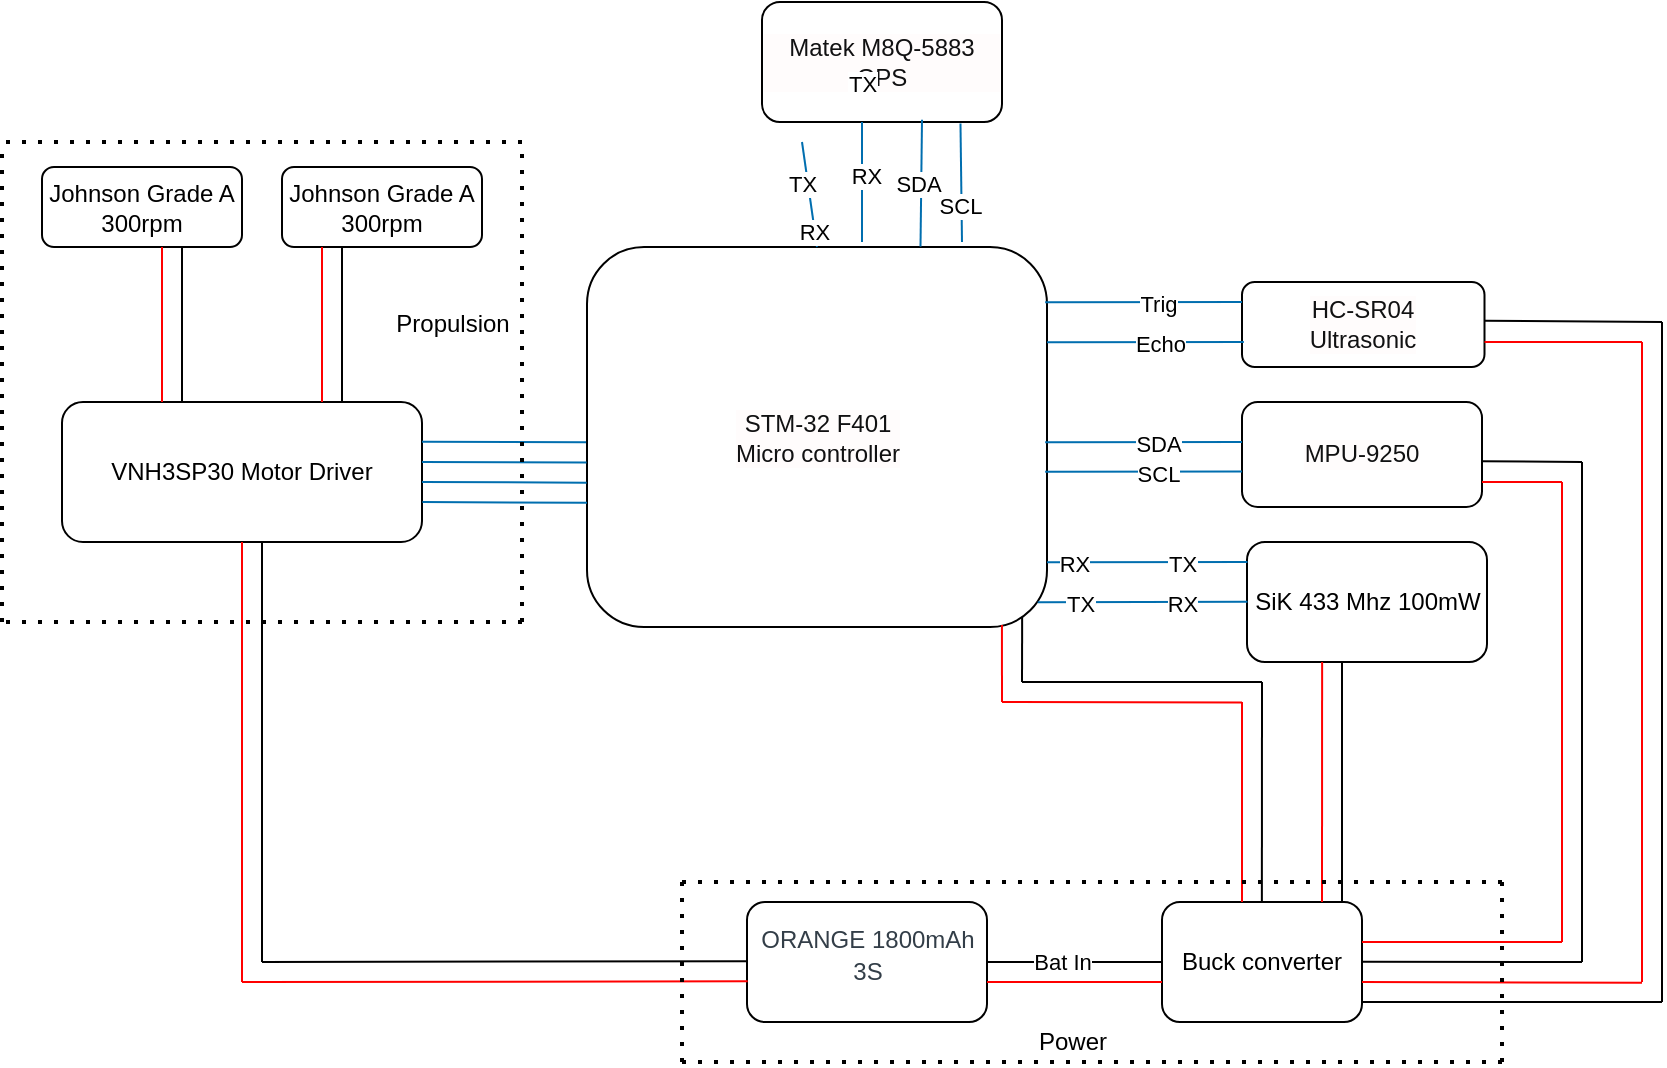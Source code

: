 <mxfile version="18.0.0" type="github">
  <diagram id="B095lPG-_4MU9BpSfTT3" name="Page-1">
    <mxGraphModel dx="1311" dy="267" grid="1" gridSize="10" guides="1" tooltips="1" connect="1" arrows="1" fold="1" page="1" pageScale="1" pageWidth="850" pageHeight="1100" math="0" shadow="0">
      <root>
        <mxCell id="0" />
        <mxCell id="1" parent="0" />
        <mxCell id="tK23bqZ6_Czorj_P_Bk--1" value="&lt;p style=&quot;box-sizing: border-box ; margin-top: 0px ; margin-bottom: 0.48em ; line-height: 1.28em ; color: rgb(51 , 62 , 72)&quot;&gt;&lt;font style=&quot;line-height: 1.2 ; font-size: 12px&quot;&gt;ORANGE 1800mAh 3S&lt;/font&gt;&lt;/p&gt;" style="rounded=1;whiteSpace=wrap;html=1;rotation=0;" parent="1" vertex="1">
          <mxGeometry x="272.5" y="460" width="120" height="60" as="geometry" />
        </mxCell>
        <mxCell id="tK23bqZ6_Czorj_P_Bk--5" value="Buck converter" style="rounded=1;whiteSpace=wrap;html=1;align=center;" parent="1" vertex="1">
          <mxGeometry x="480" y="460" width="100" height="60" as="geometry" />
        </mxCell>
        <mxCell id="oFGuDimC3X801ONUyDSJ-3" value="STM-32 F401&lt;br&gt;Micro controller" style="rounded=1;whiteSpace=wrap;html=1;labelBackgroundColor=#FFFCFC;fontColor=#111112;" vertex="1" parent="1">
          <mxGeometry x="192.5" y="132.5" width="230" height="190" as="geometry" />
        </mxCell>
        <mxCell id="oFGuDimC3X801ONUyDSJ-4" value="HC-SR04&lt;br&gt;Ultrasonic" style="rounded=1;whiteSpace=wrap;html=1;labelBackgroundColor=#FFFCFC;fontColor=#111112;" vertex="1" parent="1">
          <mxGeometry x="520" y="150" width="121.25" height="42.5" as="geometry" />
        </mxCell>
        <mxCell id="oFGuDimC3X801ONUyDSJ-5" value="MPU-9250" style="rounded=1;whiteSpace=wrap;html=1;labelBackgroundColor=#FFFCFC;fontColor=#111112;" vertex="1" parent="1">
          <mxGeometry x="520" y="210" width="120" height="52.5" as="geometry" />
        </mxCell>
        <mxCell id="oFGuDimC3X801ONUyDSJ-6" value="Matek M8Q-5883 GPS" style="rounded=1;whiteSpace=wrap;html=1;labelBackgroundColor=#FFFCFC;fontColor=#111112;" vertex="1" parent="1">
          <mxGeometry x="280" y="10" width="120" height="60" as="geometry" />
        </mxCell>
        <mxCell id="oFGuDimC3X801ONUyDSJ-7" value="VNH3SP30 Motor Driver" style="rounded=1;whiteSpace=wrap;html=1;" vertex="1" parent="1">
          <mxGeometry x="-70" y="210" width="180" height="70" as="geometry" />
        </mxCell>
        <mxCell id="oFGuDimC3X801ONUyDSJ-8" value="Johnson Grade A 300rpm" style="rounded=1;whiteSpace=wrap;html=1;" vertex="1" parent="1">
          <mxGeometry x="40" y="92.5" width="100" height="40" as="geometry" />
        </mxCell>
        <mxCell id="oFGuDimC3X801ONUyDSJ-14" value="RX" style="endArrow=none;html=1;rounded=0;fillColor=#1ba1e2;strokeColor=#006EAF;exitX=0.5;exitY=0;exitDx=0;exitDy=0;" edge="1" parent="1" source="oFGuDimC3X801ONUyDSJ-3">
          <mxGeometry x="-0.7" width="50" height="50" relative="1" as="geometry">
            <mxPoint x="306.5" y="122.5" as="sourcePoint" />
            <mxPoint x="300" y="80" as="targetPoint" />
            <mxPoint as="offset" />
          </mxGeometry>
        </mxCell>
        <mxCell id="oFGuDimC3X801ONUyDSJ-73" value="TX" style="edgeLabel;html=1;align=center;verticalAlign=middle;resizable=0;points=[];" vertex="1" connectable="0" parent="oFGuDimC3X801ONUyDSJ-14">
          <mxGeometry x="0.587" relative="1" as="geometry">
            <mxPoint x="-2" y="10" as="offset" />
          </mxGeometry>
        </mxCell>
        <mxCell id="oFGuDimC3X801ONUyDSJ-15" value="Johnson Grade A 300rpm" style="rounded=1;whiteSpace=wrap;html=1;" vertex="1" parent="1">
          <mxGeometry x="-80" y="92.5" width="100" height="40" as="geometry" />
        </mxCell>
        <mxCell id="oFGuDimC3X801ONUyDSJ-16" value="SiK 433 Mhz 100mW" style="rounded=1;whiteSpace=wrap;html=1;" vertex="1" parent="1">
          <mxGeometry x="522.5" y="280" width="120" height="60" as="geometry" />
        </mxCell>
        <mxCell id="oFGuDimC3X801ONUyDSJ-24" value="" style="endArrow=none;html=1;rounded=0;strokeColor=#FF0000;" edge="1" parent="1">
          <mxGeometry width="50" height="50" relative="1" as="geometry">
            <mxPoint x="20" y="500" as="sourcePoint" />
            <mxPoint x="20" y="280" as="targetPoint" />
          </mxGeometry>
        </mxCell>
        <mxCell id="oFGuDimC3X801ONUyDSJ-25" value="" style="endArrow=none;html=1;rounded=0;strokeColor=#FF0000;entryX=0.003;entryY=0.661;entryDx=0;entryDy=0;entryPerimeter=0;" edge="1" parent="1" target="tK23bqZ6_Czorj_P_Bk--1">
          <mxGeometry width="50" height="50" relative="1" as="geometry">
            <mxPoint x="20" y="500" as="sourcePoint" />
            <mxPoint x="270" y="500" as="targetPoint" />
          </mxGeometry>
        </mxCell>
        <mxCell id="oFGuDimC3X801ONUyDSJ-26" value="" style="endArrow=none;html=1;rounded=0;strokeColor=#FF0000;entryX=0;entryY=0.667;entryDx=0;entryDy=0;entryPerimeter=0;" edge="1" parent="1" target="tK23bqZ6_Czorj_P_Bk--5">
          <mxGeometry width="50" height="50" relative="1" as="geometry">
            <mxPoint x="392.5" y="500" as="sourcePoint" />
            <mxPoint x="442.5" y="450" as="targetPoint" />
          </mxGeometry>
        </mxCell>
        <mxCell id="oFGuDimC3X801ONUyDSJ-27" value="" style="endArrow=none;html=1;rounded=0;strokeColor=#FF0000;entryX=0.313;entryY=1;entryDx=0;entryDy=0;entryPerimeter=0;" edge="1" parent="1" target="oFGuDimC3X801ONUyDSJ-16">
          <mxGeometry width="50" height="50" relative="1" as="geometry">
            <mxPoint x="560" y="460.0" as="sourcePoint" />
            <mxPoint x="565" y="350.59" as="targetPoint" />
          </mxGeometry>
        </mxCell>
        <mxCell id="oFGuDimC3X801ONUyDSJ-28" value="" style="endArrow=none;html=1;rounded=0;strokeColor=#FF0000;" edge="1" parent="1">
          <mxGeometry width="50" height="50" relative="1" as="geometry">
            <mxPoint x="680" y="480" as="sourcePoint" />
            <mxPoint x="680" y="250" as="targetPoint" />
          </mxGeometry>
        </mxCell>
        <mxCell id="oFGuDimC3X801ONUyDSJ-29" value="" style="endArrow=none;html=1;rounded=0;strokeColor=#FF0000;" edge="1" parent="1">
          <mxGeometry width="50" height="50" relative="1" as="geometry">
            <mxPoint x="580" y="480.0" as="sourcePoint" />
            <mxPoint x="680" y="480" as="targetPoint" />
          </mxGeometry>
        </mxCell>
        <mxCell id="oFGuDimC3X801ONUyDSJ-30" value="" style="endArrow=none;html=1;rounded=0;strokeColor=#FF0000;" edge="1" parent="1">
          <mxGeometry width="50" height="50" relative="1" as="geometry">
            <mxPoint x="640" y="250" as="sourcePoint" />
            <mxPoint x="680" y="250" as="targetPoint" />
          </mxGeometry>
        </mxCell>
        <mxCell id="oFGuDimC3X801ONUyDSJ-31" value="" style="endArrow=none;html=1;rounded=0;strokeColor=#FF0000;" edge="1" parent="1">
          <mxGeometry width="50" height="50" relative="1" as="geometry">
            <mxPoint x="720" y="500" as="sourcePoint" />
            <mxPoint x="720" y="180" as="targetPoint" />
          </mxGeometry>
        </mxCell>
        <mxCell id="oFGuDimC3X801ONUyDSJ-32" value="" style="endArrow=none;html=1;rounded=0;strokeColor=#FF0000;" edge="1" parent="1">
          <mxGeometry width="50" height="50" relative="1" as="geometry">
            <mxPoint x="641.25" y="180" as="sourcePoint" />
            <mxPoint x="720" y="180" as="targetPoint" />
          </mxGeometry>
        </mxCell>
        <mxCell id="oFGuDimC3X801ONUyDSJ-33" value="" style="endArrow=none;html=1;rounded=0;strokeColor=#FF0000;" edge="1" parent="1">
          <mxGeometry width="50" height="50" relative="1" as="geometry">
            <mxPoint x="580" y="500.0" as="sourcePoint" />
            <mxPoint x="720" y="500.37" as="targetPoint" />
          </mxGeometry>
        </mxCell>
        <mxCell id="oFGuDimC3X801ONUyDSJ-34" value="" style="endArrow=none;html=1;rounded=0;strokeColor=#000000;" edge="1" parent="1">
          <mxGeometry width="50" height="50" relative="1" as="geometry">
            <mxPoint x="580" y="510" as="sourcePoint" />
            <mxPoint x="730" y="510" as="targetPoint" />
          </mxGeometry>
        </mxCell>
        <mxCell id="oFGuDimC3X801ONUyDSJ-36" value="" style="endArrow=none;html=1;rounded=0;strokeColor=#000000;" edge="1" parent="1">
          <mxGeometry width="50" height="50" relative="1" as="geometry">
            <mxPoint x="730" y="510.0" as="sourcePoint" />
            <mxPoint x="730" y="170" as="targetPoint" />
          </mxGeometry>
        </mxCell>
        <mxCell id="oFGuDimC3X801ONUyDSJ-37" value="" style="endArrow=none;html=1;rounded=0;strokeColor=#000000;exitX=1.001;exitY=0.457;exitDx=0;exitDy=0;exitPerimeter=0;" edge="1" parent="1" source="oFGuDimC3X801ONUyDSJ-4">
          <mxGeometry width="50" height="50" relative="1" as="geometry">
            <mxPoint x="641.25" y="171.2" as="sourcePoint" />
            <mxPoint x="730" y="170" as="targetPoint" />
          </mxGeometry>
        </mxCell>
        <mxCell id="oFGuDimC3X801ONUyDSJ-38" value="" style="endArrow=none;html=1;rounded=0;strokeColor=#000000;" edge="1" parent="1">
          <mxGeometry width="50" height="50" relative="1" as="geometry">
            <mxPoint x="580" y="489.86" as="sourcePoint" />
            <mxPoint x="690" y="490" as="targetPoint" />
          </mxGeometry>
        </mxCell>
        <mxCell id="oFGuDimC3X801ONUyDSJ-39" value="" style="endArrow=none;html=1;rounded=0;strokeColor=#000000;" edge="1" parent="1">
          <mxGeometry width="50" height="50" relative="1" as="geometry">
            <mxPoint x="690" y="490" as="sourcePoint" />
            <mxPoint x="690" y="240" as="targetPoint" />
          </mxGeometry>
        </mxCell>
        <mxCell id="oFGuDimC3X801ONUyDSJ-40" value="" style="endArrow=none;html=1;rounded=0;strokeColor=#000000;exitX=1.001;exitY=0.565;exitDx=0;exitDy=0;exitPerimeter=0;" edge="1" parent="1" source="oFGuDimC3X801ONUyDSJ-5">
          <mxGeometry width="50" height="50" relative="1" as="geometry">
            <mxPoint x="650" y="240" as="sourcePoint" />
            <mxPoint x="690" y="240" as="targetPoint" />
          </mxGeometry>
        </mxCell>
        <mxCell id="oFGuDimC3X801ONUyDSJ-41" value="" style="endArrow=none;html=1;rounded=0;strokeColor=#000000;" edge="1" parent="1">
          <mxGeometry width="50" height="50" relative="1" as="geometry">
            <mxPoint x="570.0" y="460" as="sourcePoint" />
            <mxPoint x="570" y="340" as="targetPoint" />
          </mxGeometry>
        </mxCell>
        <mxCell id="oFGuDimC3X801ONUyDSJ-42" value="" style="endArrow=none;html=1;rounded=0;strokeColor=#000000;entryX=0;entryY=0.5;entryDx=0;entryDy=0;exitX=1;exitY=0.5;exitDx=0;exitDy=0;" edge="1" parent="1" source="tK23bqZ6_Czorj_P_Bk--1" target="tK23bqZ6_Czorj_P_Bk--5">
          <mxGeometry width="50" height="50" relative="1" as="geometry">
            <mxPoint x="400" y="490" as="sourcePoint" />
            <mxPoint x="470" y="490" as="targetPoint" />
          </mxGeometry>
        </mxCell>
        <mxCell id="oFGuDimC3X801ONUyDSJ-76" value="Bat In" style="edgeLabel;html=1;align=center;verticalAlign=middle;resizable=0;points=[];" vertex="1" connectable="0" parent="oFGuDimC3X801ONUyDSJ-42">
          <mxGeometry x="0.113" y="1" relative="1" as="geometry">
            <mxPoint x="-11" y="1" as="offset" />
          </mxGeometry>
        </mxCell>
        <mxCell id="oFGuDimC3X801ONUyDSJ-43" value="" style="endArrow=none;html=1;rounded=0;strokeColor=#000000;entryX=0;entryY=0.5;entryDx=0;entryDy=0;" edge="1" parent="1">
          <mxGeometry width="50" height="50" relative="1" as="geometry">
            <mxPoint x="30" y="490" as="sourcePoint" />
            <mxPoint x="272.5" y="489.63" as="targetPoint" />
          </mxGeometry>
        </mxCell>
        <mxCell id="oFGuDimC3X801ONUyDSJ-44" value="" style="endArrow=none;html=1;rounded=0;strokeColor=#000000;" edge="1" parent="1">
          <mxGeometry width="50" height="50" relative="1" as="geometry">
            <mxPoint x="30" y="490" as="sourcePoint" />
            <mxPoint x="30" y="280" as="targetPoint" />
          </mxGeometry>
        </mxCell>
        <mxCell id="oFGuDimC3X801ONUyDSJ-45" value="" style="endArrow=none;html=1;rounded=0;strokeColor=#000000;" edge="1" parent="1">
          <mxGeometry width="50" height="50" relative="1" as="geometry">
            <mxPoint x="-10" y="210" as="sourcePoint" />
            <mxPoint x="-10" y="132.5" as="targetPoint" />
          </mxGeometry>
        </mxCell>
        <mxCell id="oFGuDimC3X801ONUyDSJ-46" value="" style="endArrow=none;html=1;rounded=0;strokeColor=#FF0000;" edge="1" parent="1">
          <mxGeometry width="50" height="50" relative="1" as="geometry">
            <mxPoint x="-20" y="210" as="sourcePoint" />
            <mxPoint x="-20" y="132.5" as="targetPoint" />
          </mxGeometry>
        </mxCell>
        <mxCell id="oFGuDimC3X801ONUyDSJ-47" value="" style="endArrow=none;html=1;rounded=0;strokeColor=#FF0000;" edge="1" parent="1">
          <mxGeometry width="50" height="50" relative="1" as="geometry">
            <mxPoint x="60" y="210" as="sourcePoint" />
            <mxPoint x="60" y="132.5" as="targetPoint" />
          </mxGeometry>
        </mxCell>
        <mxCell id="oFGuDimC3X801ONUyDSJ-48" value="" style="endArrow=none;html=1;rounded=0;strokeColor=#000000;" edge="1" parent="1">
          <mxGeometry width="50" height="50" relative="1" as="geometry">
            <mxPoint x="70" y="210" as="sourcePoint" />
            <mxPoint x="70" y="132.5" as="targetPoint" />
          </mxGeometry>
        </mxCell>
        <mxCell id="oFGuDimC3X801ONUyDSJ-54" value="" style="endArrow=none;html=1;rounded=0;strokeColor=#006EAF;exitX=0.996;exitY=0.514;exitDx=0;exitDy=0;exitPerimeter=0;fillColor=#1ba1e2;" edge="1" parent="1" source="oFGuDimC3X801ONUyDSJ-3">
          <mxGeometry width="50" height="50" relative="1" as="geometry">
            <mxPoint x="440" y="230" as="sourcePoint" />
            <mxPoint x="520" y="230" as="targetPoint" />
          </mxGeometry>
        </mxCell>
        <mxCell id="oFGuDimC3X801ONUyDSJ-55" value="SDA" style="edgeLabel;html=1;align=center;verticalAlign=middle;resizable=0;points=[];" vertex="1" connectable="0" parent="oFGuDimC3X801ONUyDSJ-54">
          <mxGeometry x="0.148" y="-1" relative="1" as="geometry">
            <mxPoint as="offset" />
          </mxGeometry>
        </mxCell>
        <mxCell id="oFGuDimC3X801ONUyDSJ-57" value="" style="endArrow=none;html=1;rounded=0;strokeColor=#006EAF;exitX=0.996;exitY=0.514;exitDx=0;exitDy=0;exitPerimeter=0;fillColor=#1ba1e2;" edge="1" parent="1">
          <mxGeometry width="50" height="50" relative="1" as="geometry">
            <mxPoint x="421.58" y="244.92" as="sourcePoint" />
            <mxPoint x="520" y="244.76" as="targetPoint" />
          </mxGeometry>
        </mxCell>
        <mxCell id="oFGuDimC3X801ONUyDSJ-58" value="SCL" style="edgeLabel;html=1;align=center;verticalAlign=middle;resizable=0;points=[];" vertex="1" connectable="0" parent="oFGuDimC3X801ONUyDSJ-57">
          <mxGeometry x="0.148" y="-1" relative="1" as="geometry">
            <mxPoint as="offset" />
          </mxGeometry>
        </mxCell>
        <mxCell id="oFGuDimC3X801ONUyDSJ-59" value="" style="endArrow=none;html=1;rounded=0;strokeColor=#006EAF;exitX=0.996;exitY=0.514;exitDx=0;exitDy=0;exitPerimeter=0;fillColor=#1ba1e2;entryX=0.002;entryY=0.166;entryDx=0;entryDy=0;entryPerimeter=0;" edge="1" parent="1" target="oFGuDimC3X801ONUyDSJ-16">
          <mxGeometry width="50" height="50" relative="1" as="geometry">
            <mxPoint x="422.5" y="290.16" as="sourcePoint" />
            <mxPoint x="520" y="290" as="targetPoint" />
          </mxGeometry>
        </mxCell>
        <mxCell id="oFGuDimC3X801ONUyDSJ-60" value="TX" style="edgeLabel;html=1;align=center;verticalAlign=middle;resizable=0;points=[];" vertex="1" connectable="0" parent="oFGuDimC3X801ONUyDSJ-59">
          <mxGeometry x="0.148" y="-1" relative="1" as="geometry">
            <mxPoint x="10" as="offset" />
          </mxGeometry>
        </mxCell>
        <mxCell id="oFGuDimC3X801ONUyDSJ-66" value="RX" style="edgeLabel;html=1;align=center;verticalAlign=middle;resizable=0;points=[];" vertex="1" connectable="0" parent="oFGuDimC3X801ONUyDSJ-59">
          <mxGeometry x="-0.731" y="-1" relative="1" as="geometry">
            <mxPoint as="offset" />
          </mxGeometry>
        </mxCell>
        <mxCell id="oFGuDimC3X801ONUyDSJ-61" value="" style="endArrow=none;html=1;rounded=0;strokeColor=#006EAF;exitX=0.996;exitY=0.514;exitDx=0;exitDy=0;exitPerimeter=0;fillColor=#1ba1e2;" edge="1" parent="1">
          <mxGeometry width="50" height="50" relative="1" as="geometry">
            <mxPoint x="421.58" y="160.16" as="sourcePoint" />
            <mxPoint x="520" y="160.0" as="targetPoint" />
          </mxGeometry>
        </mxCell>
        <mxCell id="oFGuDimC3X801ONUyDSJ-62" value="Trig" style="edgeLabel;html=1;align=center;verticalAlign=middle;resizable=0;points=[];" vertex="1" connectable="0" parent="oFGuDimC3X801ONUyDSJ-61">
          <mxGeometry x="0.148" y="-1" relative="1" as="geometry">
            <mxPoint as="offset" />
          </mxGeometry>
        </mxCell>
        <mxCell id="oFGuDimC3X801ONUyDSJ-63" value="" style="endArrow=none;html=1;rounded=0;strokeColor=#006EAF;exitX=0.996;exitY=0.514;exitDx=0;exitDy=0;exitPerimeter=0;fillColor=#1ba1e2;" edge="1" parent="1">
          <mxGeometry width="50" height="50" relative="1" as="geometry">
            <mxPoint x="422.5" y="180.16" as="sourcePoint" />
            <mxPoint x="520.92" y="180.0" as="targetPoint" />
          </mxGeometry>
        </mxCell>
        <mxCell id="oFGuDimC3X801ONUyDSJ-64" value="Echo" style="edgeLabel;html=1;align=center;verticalAlign=middle;resizable=0;points=[];" vertex="1" connectable="0" parent="oFGuDimC3X801ONUyDSJ-63">
          <mxGeometry x="0.148" y="-1" relative="1" as="geometry">
            <mxPoint as="offset" />
          </mxGeometry>
        </mxCell>
        <mxCell id="oFGuDimC3X801ONUyDSJ-67" value="" style="endArrow=none;html=1;rounded=0;strokeColor=#006EAF;fillColor=#1ba1e2;entryX=0.002;entryY=0.166;entryDx=0;entryDy=0;entryPerimeter=0;exitX=0.98;exitY=0.935;exitDx=0;exitDy=0;exitPerimeter=0;" edge="1" parent="1" source="oFGuDimC3X801ONUyDSJ-3">
          <mxGeometry width="50" height="50" relative="1" as="geometry">
            <mxPoint x="420" y="310" as="sourcePoint" />
            <mxPoint x="522.74" y="309.84" as="targetPoint" />
          </mxGeometry>
        </mxCell>
        <mxCell id="oFGuDimC3X801ONUyDSJ-68" value="TX" style="edgeLabel;html=1;align=center;verticalAlign=middle;resizable=0;points=[];" vertex="1" connectable="0" parent="oFGuDimC3X801ONUyDSJ-67">
          <mxGeometry x="0.148" y="-1" relative="1" as="geometry">
            <mxPoint x="-39" as="offset" />
          </mxGeometry>
        </mxCell>
        <mxCell id="oFGuDimC3X801ONUyDSJ-69" value="RX" style="edgeLabel;html=1;align=center;verticalAlign=middle;resizable=0;points=[];" vertex="1" connectable="0" parent="oFGuDimC3X801ONUyDSJ-67">
          <mxGeometry x="-0.731" y="-1" relative="1" as="geometry">
            <mxPoint x="58" as="offset" />
          </mxGeometry>
        </mxCell>
        <mxCell id="oFGuDimC3X801ONUyDSJ-74" value="RX" style="endArrow=none;html=1;rounded=0;fillColor=#1ba1e2;strokeColor=#006EAF;" edge="1" parent="1">
          <mxGeometry x="0.1" y="-2" width="50" height="50" relative="1" as="geometry">
            <mxPoint x="330" y="130" as="sourcePoint" />
            <mxPoint x="330" y="70" as="targetPoint" />
            <mxPoint as="offset" />
          </mxGeometry>
        </mxCell>
        <mxCell id="oFGuDimC3X801ONUyDSJ-75" value="TX" style="edgeLabel;html=1;align=center;verticalAlign=middle;resizable=0;points=[];" vertex="1" connectable="0" parent="oFGuDimC3X801ONUyDSJ-74">
          <mxGeometry x="0.587" relative="1" as="geometry">
            <mxPoint y="-32" as="offset" />
          </mxGeometry>
        </mxCell>
        <mxCell id="oFGuDimC3X801ONUyDSJ-77" value="" style="endArrow=none;html=1;rounded=0;strokeColor=#006EAF;entryX=0;entryY=0.673;entryDx=0;entryDy=0;entryPerimeter=0;exitX=1.001;exitY=0.715;exitDx=0;exitDy=0;exitPerimeter=0;fillColor=#1ba1e2;" edge="1" parent="1" source="oFGuDimC3X801ONUyDSJ-7" target="oFGuDimC3X801ONUyDSJ-3">
          <mxGeometry width="50" height="50" relative="1" as="geometry">
            <mxPoint x="120" y="260" as="sourcePoint" />
            <mxPoint x="190" y="260" as="targetPoint" />
          </mxGeometry>
        </mxCell>
        <mxCell id="oFGuDimC3X801ONUyDSJ-78" value="" style="endArrow=none;html=1;rounded=0;strokeColor=#006EAF;entryX=0;entryY=0.673;entryDx=0;entryDy=0;entryPerimeter=0;exitX=1.001;exitY=0.715;exitDx=0;exitDy=0;exitPerimeter=0;fillColor=#1ba1e2;" edge="1" parent="1">
          <mxGeometry width="50" height="50" relative="1" as="geometry">
            <mxPoint x="110.0" y="250.0" as="sourcePoint" />
            <mxPoint x="192.32" y="250.32" as="targetPoint" />
          </mxGeometry>
        </mxCell>
        <mxCell id="oFGuDimC3X801ONUyDSJ-79" value="" style="endArrow=none;html=1;rounded=0;strokeColor=#006EAF;exitX=1;exitY=0.429;exitDx=0;exitDy=0;exitPerimeter=0;entryX=-0.001;entryY=0.567;entryDx=0;entryDy=0;entryPerimeter=0;fillColor=#1ba1e2;" edge="1" parent="1" source="oFGuDimC3X801ONUyDSJ-7" target="oFGuDimC3X801ONUyDSJ-3">
          <mxGeometry width="50" height="50" relative="1" as="geometry">
            <mxPoint x="140.0" y="244.84" as="sourcePoint" />
            <mxPoint x="190" y="240" as="targetPoint" />
          </mxGeometry>
        </mxCell>
        <mxCell id="oFGuDimC3X801ONUyDSJ-80" value="" style="endArrow=none;html=1;rounded=0;strokeColor=#006EAF;entryX=-0.002;entryY=0.514;entryDx=0;entryDy=0;entryPerimeter=0;exitX=1;exitY=0.284;exitDx=0;exitDy=0;exitPerimeter=0;fillColor=#1ba1e2;" edge="1" parent="1" source="oFGuDimC3X801ONUyDSJ-7" target="oFGuDimC3X801ONUyDSJ-3">
          <mxGeometry width="50" height="50" relative="1" as="geometry">
            <mxPoint x="120" y="230" as="sourcePoint" />
            <mxPoint x="190" y="230" as="targetPoint" />
          </mxGeometry>
        </mxCell>
        <mxCell id="oFGuDimC3X801ONUyDSJ-81" value="" style="endArrow=none;html=1;rounded=0;strokeColor=#006EAF;fillColor=#1ba1e2;entryX=0.725;entryY=-0.001;entryDx=0;entryDy=0;entryPerimeter=0;" edge="1" parent="1" target="oFGuDimC3X801ONUyDSJ-3">
          <mxGeometry width="50" height="50" relative="1" as="geometry">
            <mxPoint x="360" y="68.86" as="sourcePoint" />
            <mxPoint x="361.89" y="132.5" as="targetPoint" />
          </mxGeometry>
        </mxCell>
        <mxCell id="oFGuDimC3X801ONUyDSJ-82" value="SDA" style="edgeLabel;html=1;align=center;verticalAlign=middle;resizable=0;points=[];" vertex="1" connectable="0" parent="oFGuDimC3X801ONUyDSJ-81">
          <mxGeometry x="0.148" y="-1" relative="1" as="geometry">
            <mxPoint x="-1" y="-5" as="offset" />
          </mxGeometry>
        </mxCell>
        <mxCell id="oFGuDimC3X801ONUyDSJ-83" value="" style="endArrow=none;html=1;rounded=0;strokeColor=#006EAF;fillColor=#1ba1e2;exitX=0.827;exitY=1.013;exitDx=0;exitDy=0;exitPerimeter=0;" edge="1" parent="1" source="oFGuDimC3X801ONUyDSJ-6">
          <mxGeometry width="50" height="50" relative="1" as="geometry">
            <mxPoint x="380" y="362.5" as="sourcePoint" />
            <mxPoint x="380" y="130" as="targetPoint" />
          </mxGeometry>
        </mxCell>
        <mxCell id="oFGuDimC3X801ONUyDSJ-84" value="SCL" style="edgeLabel;html=1;align=center;verticalAlign=middle;resizable=0;points=[];" vertex="1" connectable="0" parent="oFGuDimC3X801ONUyDSJ-83">
          <mxGeometry x="0.148" y="-1" relative="1" as="geometry">
            <mxPoint y="7" as="offset" />
          </mxGeometry>
        </mxCell>
        <mxCell id="oFGuDimC3X801ONUyDSJ-85" value="" style="endArrow=none;html=1;rounded=0;strokeColor=#FF0000;" edge="1" parent="1">
          <mxGeometry width="50" height="50" relative="1" as="geometry">
            <mxPoint x="400" y="360" as="sourcePoint" />
            <mxPoint x="520.0" y="360.2" as="targetPoint" />
          </mxGeometry>
        </mxCell>
        <mxCell id="oFGuDimC3X801ONUyDSJ-86" value="" style="endArrow=none;html=1;rounded=0;strokeColor=#FF0000;" edge="1" parent="1">
          <mxGeometry width="50" height="50" relative="1" as="geometry">
            <mxPoint x="520" y="460" as="sourcePoint" />
            <mxPoint x="520" y="360" as="targetPoint" />
          </mxGeometry>
        </mxCell>
        <mxCell id="oFGuDimC3X801ONUyDSJ-87" value="" style="endArrow=none;html=1;rounded=0;strokeColor=#000000;" edge="1" parent="1">
          <mxGeometry width="50" height="50" relative="1" as="geometry">
            <mxPoint x="529.94" y="460" as="sourcePoint" />
            <mxPoint x="530" y="350" as="targetPoint" />
          </mxGeometry>
        </mxCell>
        <mxCell id="oFGuDimC3X801ONUyDSJ-88" value="" style="endArrow=none;html=1;rounded=0;strokeColor=#000000;" edge="1" parent="1">
          <mxGeometry width="50" height="50" relative="1" as="geometry">
            <mxPoint x="530" y="350" as="sourcePoint" />
            <mxPoint x="410" y="350" as="targetPoint" />
          </mxGeometry>
        </mxCell>
        <mxCell id="oFGuDimC3X801ONUyDSJ-89" value="" style="endArrow=none;html=1;rounded=0;strokeColor=#FF0000;entryX=0.902;entryY=0.995;entryDx=0;entryDy=0;entryPerimeter=0;" edge="1" parent="1" target="oFGuDimC3X801ONUyDSJ-3">
          <mxGeometry width="50" height="50" relative="1" as="geometry">
            <mxPoint x="400" y="360" as="sourcePoint" />
            <mxPoint x="400" y="330" as="targetPoint" />
          </mxGeometry>
        </mxCell>
        <mxCell id="oFGuDimC3X801ONUyDSJ-90" value="" style="endArrow=none;html=1;rounded=0;strokeColor=#000000;entryX=0.946;entryY=0.974;entryDx=0;entryDy=0;entryPerimeter=0;" edge="1" parent="1" target="oFGuDimC3X801ONUyDSJ-3">
          <mxGeometry width="50" height="50" relative="1" as="geometry">
            <mxPoint x="410.0" y="350" as="sourcePoint" />
            <mxPoint x="410" y="320" as="targetPoint" />
          </mxGeometry>
        </mxCell>
        <mxCell id="oFGuDimC3X801ONUyDSJ-91" value="" style="endArrow=none;dashed=1;html=1;dashPattern=1 3;strokeWidth=2;rounded=0;" edge="1" parent="1">
          <mxGeometry width="50" height="50" relative="1" as="geometry">
            <mxPoint x="-100" y="320" as="sourcePoint" />
            <mxPoint x="-100" y="80" as="targetPoint" />
          </mxGeometry>
        </mxCell>
        <mxCell id="oFGuDimC3X801ONUyDSJ-92" value="" style="endArrow=none;dashed=1;html=1;dashPattern=1 3;strokeWidth=2;rounded=0;" edge="1" parent="1">
          <mxGeometry width="50" height="50" relative="1" as="geometry">
            <mxPoint x="160" y="320" as="sourcePoint" />
            <mxPoint x="160" y="80" as="targetPoint" />
          </mxGeometry>
        </mxCell>
        <mxCell id="oFGuDimC3X801ONUyDSJ-93" value="" style="endArrow=none;dashed=1;html=1;dashPattern=1 3;strokeWidth=2;rounded=0;" edge="1" parent="1">
          <mxGeometry width="50" height="50" relative="1" as="geometry">
            <mxPoint x="160" y="320" as="sourcePoint" />
            <mxPoint x="-100" y="320" as="targetPoint" />
          </mxGeometry>
        </mxCell>
        <mxCell id="oFGuDimC3X801ONUyDSJ-94" value="" style="endArrow=none;dashed=1;html=1;dashPattern=1 3;strokeWidth=2;rounded=0;" edge="1" parent="1">
          <mxGeometry width="50" height="50" relative="1" as="geometry">
            <mxPoint x="160" y="80" as="sourcePoint" />
            <mxPoint x="-100" y="80" as="targetPoint" />
          </mxGeometry>
        </mxCell>
        <mxCell id="oFGuDimC3X801ONUyDSJ-96" value="" style="endArrow=none;dashed=1;html=1;dashPattern=1 3;strokeWidth=2;rounded=0;" edge="1" parent="1">
          <mxGeometry width="50" height="50" relative="1" as="geometry">
            <mxPoint x="240" y="450" as="sourcePoint" />
            <mxPoint x="650" y="450" as="targetPoint" />
          </mxGeometry>
        </mxCell>
        <mxCell id="oFGuDimC3X801ONUyDSJ-98" value="" style="endArrow=none;dashed=1;html=1;dashPattern=1 3;strokeWidth=2;rounded=0;" edge="1" parent="1">
          <mxGeometry width="50" height="50" relative="1" as="geometry">
            <mxPoint x="240" y="540" as="sourcePoint" />
            <mxPoint x="650" y="540" as="targetPoint" />
          </mxGeometry>
        </mxCell>
        <mxCell id="oFGuDimC3X801ONUyDSJ-99" value="" style="endArrow=none;dashed=1;html=1;dashPattern=1 3;strokeWidth=2;rounded=0;" edge="1" parent="1">
          <mxGeometry width="50" height="50" relative="1" as="geometry">
            <mxPoint x="240" y="540" as="sourcePoint" />
            <mxPoint x="240" y="450" as="targetPoint" />
          </mxGeometry>
        </mxCell>
        <mxCell id="oFGuDimC3X801ONUyDSJ-100" value="" style="endArrow=none;dashed=1;html=1;dashPattern=1 3;strokeWidth=2;rounded=0;" edge="1" parent="1">
          <mxGeometry width="50" height="50" relative="1" as="geometry">
            <mxPoint x="650" y="540" as="sourcePoint" />
            <mxPoint x="650" y="450" as="targetPoint" />
          </mxGeometry>
        </mxCell>
        <mxCell id="oFGuDimC3X801ONUyDSJ-101" value="Power" style="text;html=1;align=center;verticalAlign=middle;resizable=0;points=[];autosize=1;strokeColor=none;fillColor=none;" vertex="1" parent="1">
          <mxGeometry x="410" y="520" width="50" height="20" as="geometry" />
        </mxCell>
        <mxCell id="oFGuDimC3X801ONUyDSJ-102" value="&lt;font color=&quot;#000000&quot;&gt;Propulsion&lt;/font&gt;" style="text;html=1;align=center;verticalAlign=middle;resizable=0;points=[];autosize=1;strokeColor=none;fillColor=none;fontColor=#FFCCCC;" vertex="1" parent="1">
          <mxGeometry x="90" y="161.25" width="70" height="20" as="geometry" />
        </mxCell>
      </root>
    </mxGraphModel>
  </diagram>
</mxfile>
